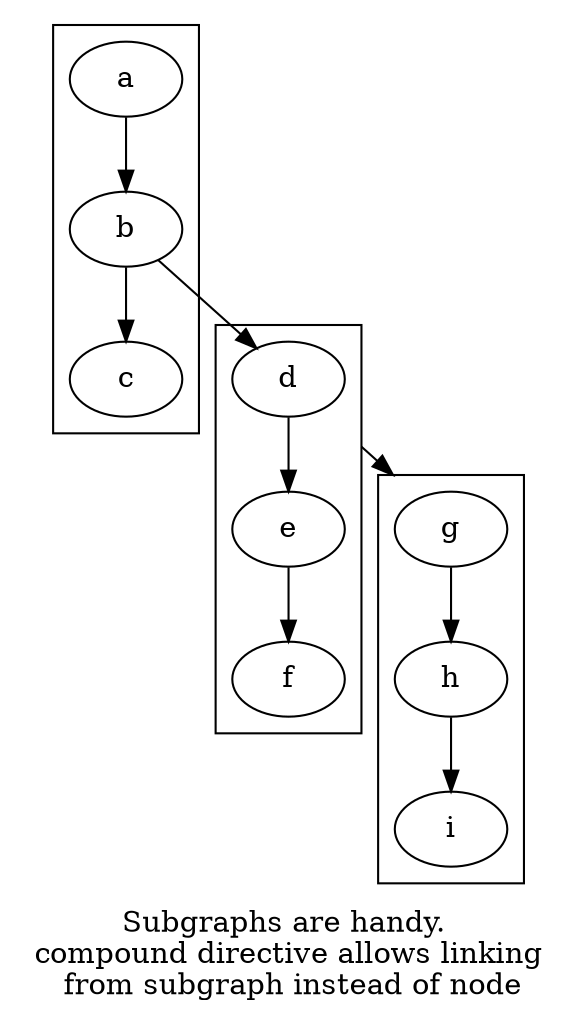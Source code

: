 digraph {

    compound=true;

    subgraph cluster_0 {
        a -> b -> c
    }

    subgraph cluster_1 {
        d -> e -> f
    }

    subgraph cluster_2 {
        g -> h -> i
    }

    b -> d;
    d -> g [lhead=cluster_2, ltail=cluster_1]

    label = "Subgraphs are handy. \n compound directive allows linking \n from subgraph instead of node";
    compound = true;
}